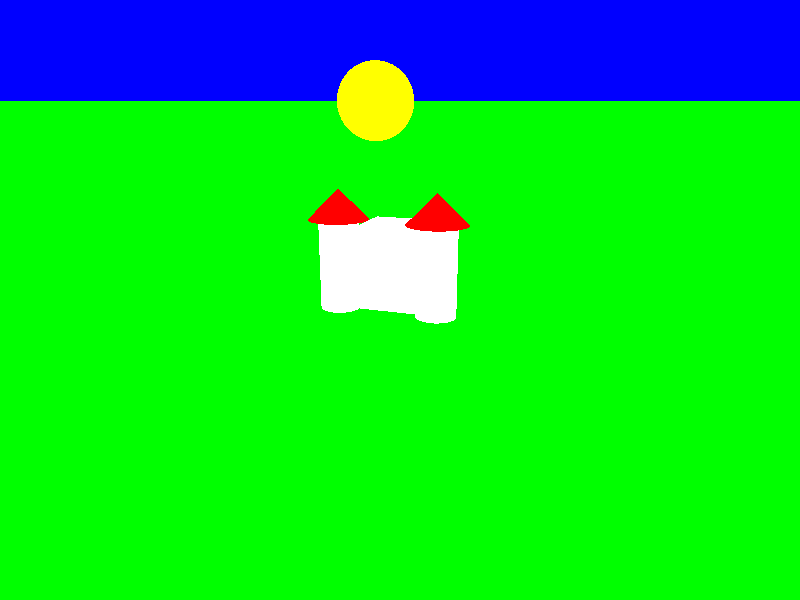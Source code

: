 #version  3.7;
global_settings { assumed_gamma 2.2 }

#include "shapes.inc"
#include "colors.inc"
#include "textures.inc"


// Main light source
light_source { <-50.0, 100, -80.0> colour White }

// Dim side light to fill shadows
light_source { <250.0, 25.0, -100.0> colour DimGray }


camera {
   location <5.0, 5.0, -15.0>
   angle 65 
   right     x*image_width/image_height
   look_at <0, 0, 0>
}
background { color Blue }

plane {
   y, 0 // perpendicular to axis, offset
   texture {
      pigment { 
         color Green
      }
   }
}

box {
   <-1, 0, -1>, <1, 2, 1> // <x, y, z> near lower left corner, <x, y, z> far upper right corner
   texture {
      
      pigment { 
         color <1.0, 1.0, 1.0, 0.0, 0.0> // <red, green, blue, filter, transmit>
      }
   }
}

#declare Turret = union {
   cylinder {
      <0, 0, 0>, <0, 2.25, 0>, 0.5 // center of one end, center of other end, radius
      texture {
         
         pigment { 
            color <1.0, 1.0, 1.0, 0.0, 0.0> // <red, green, blue, filter, transmit>
         }
      }
   }
   cone {
      <0, 2.25, 0>, 0.75 // <x, y, z>, center & radius of one end
      <0, 3, 0>, 0 // <x, y, z>, center & radius of the other end
      texture {
         pigment { 
            color Red
         }
      }
   }
}
object {
   Turret
   translate <1.25, 0, -1> // <x, y, z>
}

object {
   Turret
   translate <-1.25, 0, -1> // <x, y, z>
}

sphere {
   <-1, 5, 1>, 1 // <x, y, z>, radius
   texture {
      pigment { color Yellow }
   }
}